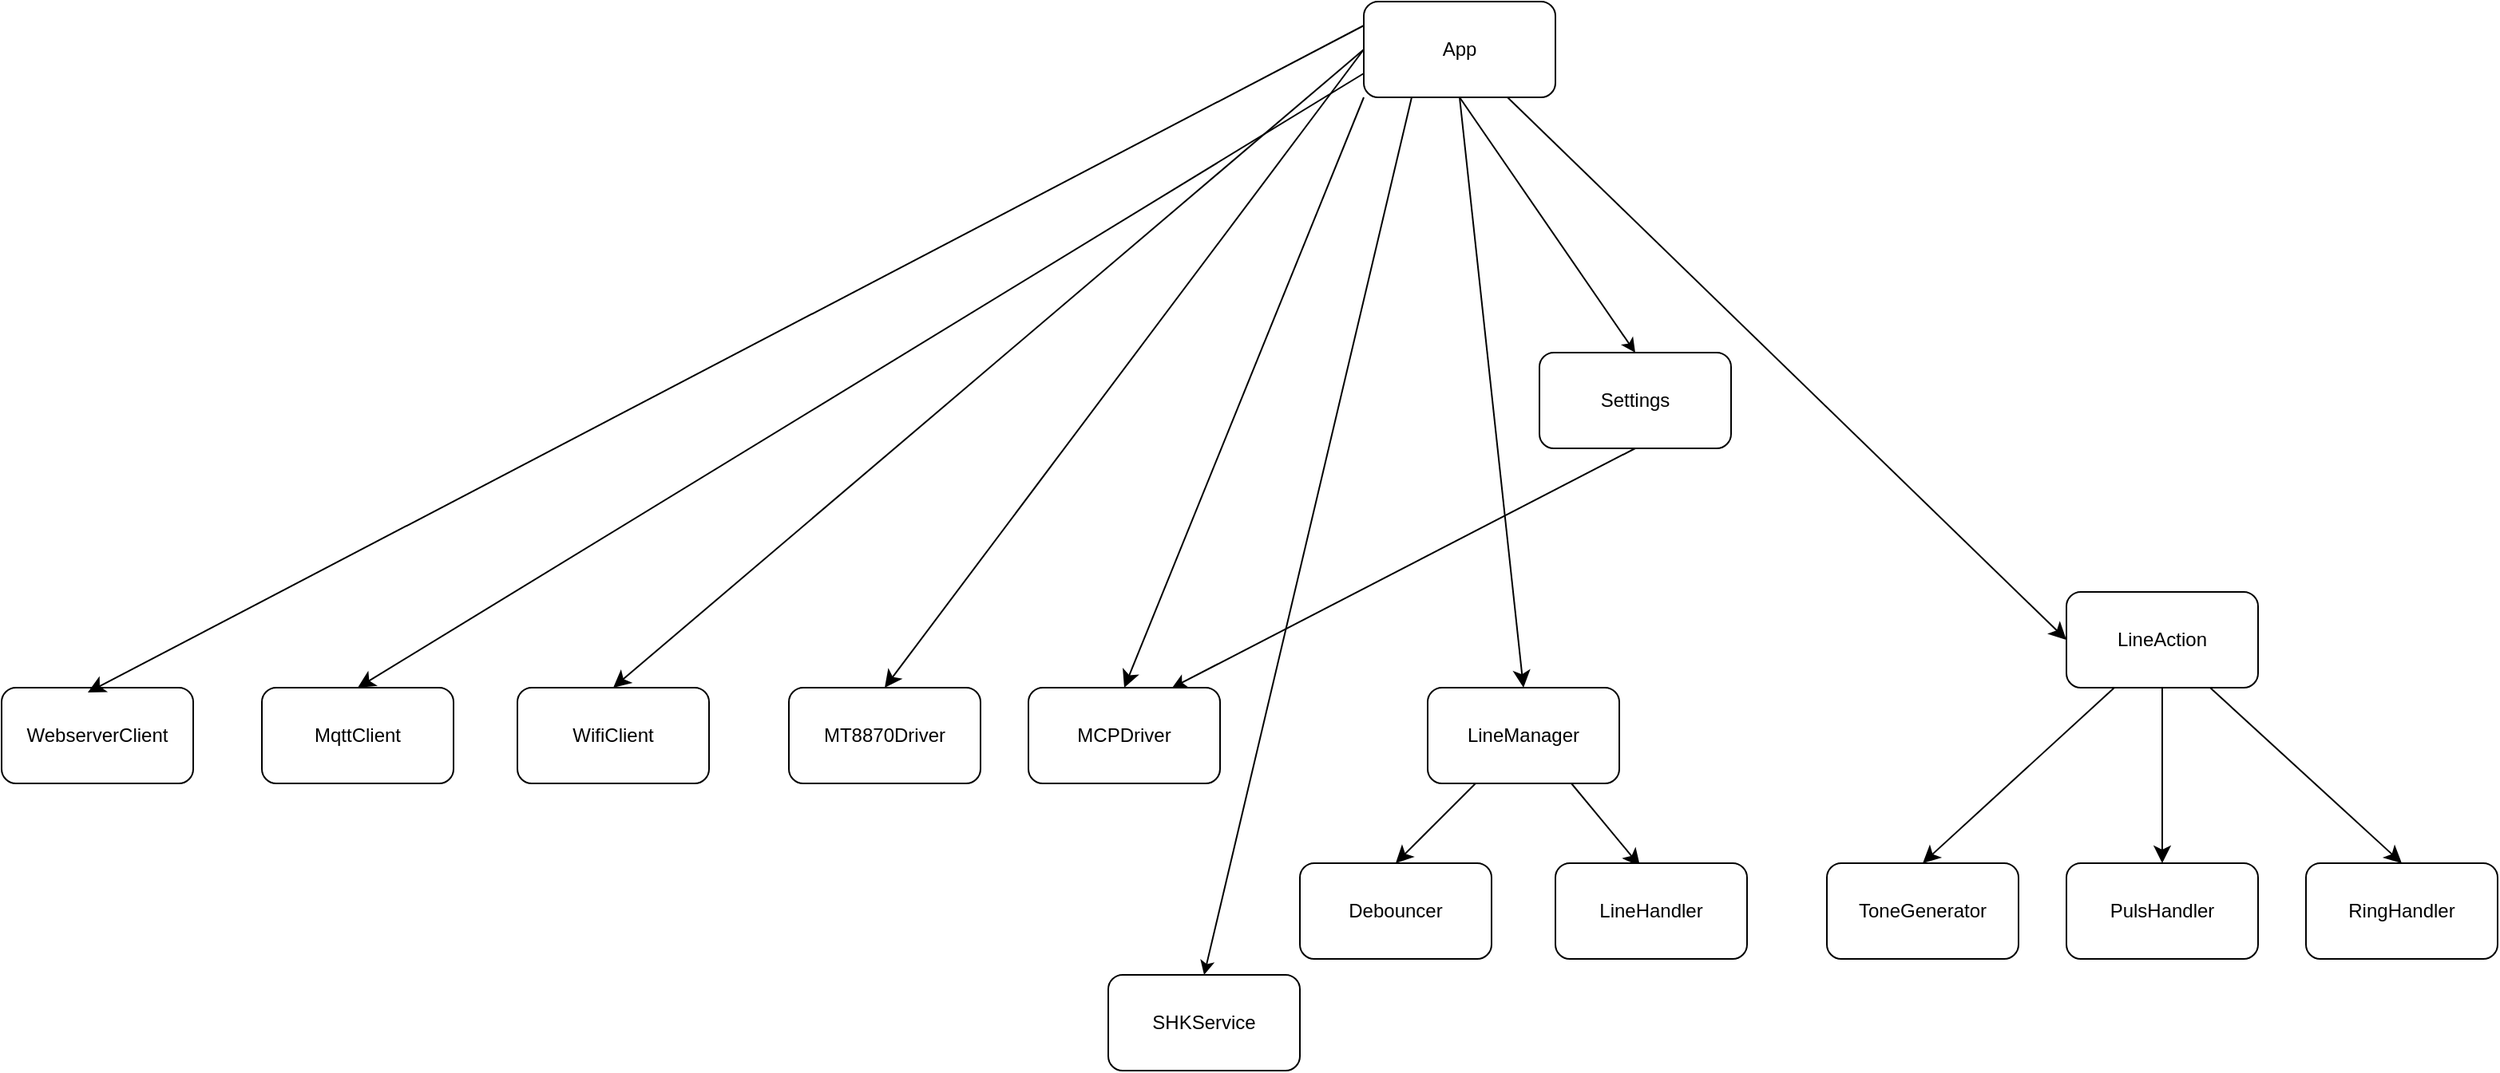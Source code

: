 <mxfile>
    <diagram name="Sida-1" id="AW1izTDlbWbokOlA4s77">
        <mxGraphModel dx="1460" dy="1840" grid="1" gridSize="10" guides="1" tooltips="1" connect="1" arrows="1" fold="1" page="1" pageScale="1" pageWidth="827" pageHeight="1169" math="0" shadow="0">
            <root>
                <mxCell id="0"/>
                <mxCell id="1" parent="0"/>
                <mxCell id="Wb3VpCRKg6N2nYVyIfHQ-8" style="edgeStyle=none;curved=1;rounded=0;orthogonalLoop=1;jettySize=auto;html=1;exitX=0.5;exitY=1;exitDx=0;exitDy=0;entryX=0.5;entryY=0;entryDx=0;entryDy=0;fontSize=12;startSize=8;endSize=8;" parent="1" source="Wb3VpCRKg6N2nYVyIfHQ-1" target="Wb3VpCRKg6N2nYVyIfHQ-3" edge="1">
                    <mxGeometry relative="1" as="geometry"/>
                </mxCell>
                <mxCell id="Wb3VpCRKg6N2nYVyIfHQ-9" style="edgeStyle=none;curved=1;rounded=0;orthogonalLoop=1;jettySize=auto;html=1;exitX=0;exitY=1;exitDx=0;exitDy=0;entryX=0.5;entryY=0;entryDx=0;entryDy=0;fontSize=12;startSize=8;endSize=8;" parent="1" source="Wb3VpCRKg6N2nYVyIfHQ-1" target="Wb3VpCRKg6N2nYVyIfHQ-2" edge="1">
                    <mxGeometry relative="1" as="geometry"/>
                </mxCell>
                <mxCell id="Wb3VpCRKg6N2nYVyIfHQ-10" style="edgeStyle=none;curved=1;rounded=0;orthogonalLoop=1;jettySize=auto;html=1;exitX=0.75;exitY=1;exitDx=0;exitDy=0;entryX=0;entryY=0.5;entryDx=0;entryDy=0;fontSize=12;startSize=8;endSize=8;" parent="1" source="Wb3VpCRKg6N2nYVyIfHQ-1" target="Wb3VpCRKg6N2nYVyIfHQ-4" edge="1">
                    <mxGeometry relative="1" as="geometry"/>
                </mxCell>
                <mxCell id="Wb3VpCRKg6N2nYVyIfHQ-25" style="edgeStyle=none;curved=1;rounded=0;orthogonalLoop=1;jettySize=auto;html=1;exitX=0;exitY=0.5;exitDx=0;exitDy=0;entryX=0.5;entryY=0;entryDx=0;entryDy=0;fontSize=12;startSize=8;endSize=8;" parent="1" source="Wb3VpCRKg6N2nYVyIfHQ-1" target="Wb3VpCRKg6N2nYVyIfHQ-24" edge="1">
                    <mxGeometry relative="1" as="geometry"/>
                </mxCell>
                <mxCell id="Wb3VpCRKg6N2nYVyIfHQ-30" style="edgeStyle=none;curved=1;rounded=0;orthogonalLoop=1;jettySize=auto;html=1;exitX=0;exitY=0.5;exitDx=0;exitDy=0;entryX=0.5;entryY=0;entryDx=0;entryDy=0;fontSize=12;startSize=8;endSize=8;" parent="1" source="Wb3VpCRKg6N2nYVyIfHQ-1" target="Wb3VpCRKg6N2nYVyIfHQ-27" edge="1">
                    <mxGeometry relative="1" as="geometry"/>
                </mxCell>
                <mxCell id="Wb3VpCRKg6N2nYVyIfHQ-31" style="edgeStyle=none;curved=1;rounded=0;orthogonalLoop=1;jettySize=auto;html=1;exitX=0;exitY=0.75;exitDx=0;exitDy=0;entryX=0.5;entryY=0;entryDx=0;entryDy=0;fontSize=12;startSize=8;endSize=8;" parent="1" source="Wb3VpCRKg6N2nYVyIfHQ-1" target="Wb3VpCRKg6N2nYVyIfHQ-28" edge="1">
                    <mxGeometry relative="1" as="geometry"/>
                </mxCell>
                <mxCell id="3" style="edgeStyle=none;html=1;exitX=0.25;exitY=1;exitDx=0;exitDy=0;entryX=0.5;entryY=0;entryDx=0;entryDy=0;" edge="1" parent="1" source="Wb3VpCRKg6N2nYVyIfHQ-1" target="2">
                    <mxGeometry relative="1" as="geometry"/>
                </mxCell>
                <mxCell id="6" style="edgeStyle=none;html=1;exitX=0.5;exitY=1;exitDx=0;exitDy=0;entryX=0.5;entryY=0;entryDx=0;entryDy=0;" edge="1" parent="1" source="Wb3VpCRKg6N2nYVyIfHQ-1" target="5">
                    <mxGeometry relative="1" as="geometry"/>
                </mxCell>
                <mxCell id="Wb3VpCRKg6N2nYVyIfHQ-1" value="App" style="rounded=1;whiteSpace=wrap;html=1;" parent="1" vertex="1">
                    <mxGeometry x="440" y="-190" width="120" height="60" as="geometry"/>
                </mxCell>
                <mxCell id="Wb3VpCRKg6N2nYVyIfHQ-2" value="MCPDriver" style="rounded=1;whiteSpace=wrap;html=1;" parent="1" vertex="1">
                    <mxGeometry x="230" y="240" width="120" height="60" as="geometry"/>
                </mxCell>
                <mxCell id="Wb3VpCRKg6N2nYVyIfHQ-18" style="edgeStyle=none;curved=1;rounded=0;orthogonalLoop=1;jettySize=auto;html=1;exitX=0.75;exitY=1;exitDx=0;exitDy=0;fontSize=12;startSize=8;endSize=8;entryX=0.442;entryY=0.033;entryDx=0;entryDy=0;entryPerimeter=0;" parent="1" source="Wb3VpCRKg6N2nYVyIfHQ-3" target="Wb3VpCRKg6N2nYVyIfHQ-16" edge="1">
                    <mxGeometry relative="1" as="geometry"/>
                </mxCell>
                <mxCell id="Wb3VpCRKg6N2nYVyIfHQ-20" style="edgeStyle=none;curved=1;rounded=0;orthogonalLoop=1;jettySize=auto;html=1;exitX=0.25;exitY=1;exitDx=0;exitDy=0;entryX=0.5;entryY=0;entryDx=0;entryDy=0;fontSize=12;startSize=8;endSize=8;" parent="1" source="Wb3VpCRKg6N2nYVyIfHQ-3" target="Wb3VpCRKg6N2nYVyIfHQ-6" edge="1">
                    <mxGeometry relative="1" as="geometry"/>
                </mxCell>
                <mxCell id="Wb3VpCRKg6N2nYVyIfHQ-3" value="LineManager" style="rounded=1;whiteSpace=wrap;html=1;" parent="1" vertex="1">
                    <mxGeometry x="480" y="240" width="120" height="60" as="geometry"/>
                </mxCell>
                <mxCell id="Wb3VpCRKg6N2nYVyIfHQ-12" style="edgeStyle=none;curved=1;rounded=0;orthogonalLoop=1;jettySize=auto;html=1;exitX=0.25;exitY=1;exitDx=0;exitDy=0;fontSize=12;startSize=8;endSize=8;entryX=0.5;entryY=0;entryDx=0;entryDy=0;" parent="1" source="Wb3VpCRKg6N2nYVyIfHQ-4" target="Wb3VpCRKg6N2nYVyIfHQ-5" edge="1">
                    <mxGeometry relative="1" as="geometry"/>
                </mxCell>
                <mxCell id="Wb3VpCRKg6N2nYVyIfHQ-15" style="edgeStyle=none;curved=1;rounded=0;orthogonalLoop=1;jettySize=auto;html=1;exitX=0.75;exitY=1;exitDx=0;exitDy=0;entryX=0.5;entryY=0;entryDx=0;entryDy=0;fontSize=12;startSize=8;endSize=8;" parent="1" source="Wb3VpCRKg6N2nYVyIfHQ-4" target="Wb3VpCRKg6N2nYVyIfHQ-14" edge="1">
                    <mxGeometry relative="1" as="geometry"/>
                </mxCell>
                <mxCell id="Wb3VpCRKg6N2nYVyIfHQ-17" style="edgeStyle=none;curved=1;rounded=0;orthogonalLoop=1;jettySize=auto;html=1;exitX=0.5;exitY=1;exitDx=0;exitDy=0;entryX=0.5;entryY=0;entryDx=0;entryDy=0;fontSize=12;startSize=8;endSize=8;" parent="1" source="Wb3VpCRKg6N2nYVyIfHQ-4" target="Wb3VpCRKg6N2nYVyIfHQ-7" edge="1">
                    <mxGeometry relative="1" as="geometry"/>
                </mxCell>
                <mxCell id="Wb3VpCRKg6N2nYVyIfHQ-4" value="LineAction" style="rounded=1;whiteSpace=wrap;html=1;" parent="1" vertex="1">
                    <mxGeometry x="880" y="180" width="120" height="60" as="geometry"/>
                </mxCell>
                <mxCell id="Wb3VpCRKg6N2nYVyIfHQ-5" value="ToneGenerator" style="rounded=1;whiteSpace=wrap;html=1;" parent="1" vertex="1">
                    <mxGeometry x="730" y="350" width="120" height="60" as="geometry"/>
                </mxCell>
                <mxCell id="Wb3VpCRKg6N2nYVyIfHQ-6" value="Debouncer" style="rounded=1;whiteSpace=wrap;html=1;" parent="1" vertex="1">
                    <mxGeometry x="400" y="350" width="120" height="60" as="geometry"/>
                </mxCell>
                <mxCell id="Wb3VpCRKg6N2nYVyIfHQ-7" value="PulsHandler" style="rounded=1;whiteSpace=wrap;html=1;" parent="1" vertex="1">
                    <mxGeometry x="880" y="350" width="120" height="60" as="geometry"/>
                </mxCell>
                <mxCell id="Wb3VpCRKg6N2nYVyIfHQ-14" value="RingHandler" style="rounded=1;whiteSpace=wrap;html=1;" parent="1" vertex="1">
                    <mxGeometry x="1030" y="350" width="120" height="60" as="geometry"/>
                </mxCell>
                <mxCell id="Wb3VpCRKg6N2nYVyIfHQ-16" value="LineHandler" style="rounded=1;whiteSpace=wrap;html=1;" parent="1" vertex="1">
                    <mxGeometry x="560" y="350" width="120" height="60" as="geometry"/>
                </mxCell>
                <mxCell id="Wb3VpCRKg6N2nYVyIfHQ-24" value="MT8870Driver" style="rounded=1;whiteSpace=wrap;html=1;" parent="1" vertex="1">
                    <mxGeometry x="80" y="240" width="120" height="60" as="geometry"/>
                </mxCell>
                <mxCell id="Wb3VpCRKg6N2nYVyIfHQ-27" value="WifiClient" style="rounded=1;whiteSpace=wrap;html=1;" parent="1" vertex="1">
                    <mxGeometry x="-90" y="240" width="120" height="60" as="geometry"/>
                </mxCell>
                <mxCell id="Wb3VpCRKg6N2nYVyIfHQ-28" value="MqttClient" style="rounded=1;whiteSpace=wrap;html=1;" parent="1" vertex="1">
                    <mxGeometry x="-250" y="240" width="120" height="60" as="geometry"/>
                </mxCell>
                <mxCell id="Wb3VpCRKg6N2nYVyIfHQ-29" value="WebserverClient" style="rounded=1;whiteSpace=wrap;html=1;" parent="1" vertex="1">
                    <mxGeometry x="-413" y="240" width="120" height="60" as="geometry"/>
                </mxCell>
                <mxCell id="Wb3VpCRKg6N2nYVyIfHQ-32" style="edgeStyle=none;curved=1;rounded=0;orthogonalLoop=1;jettySize=auto;html=1;exitX=0;exitY=0.25;exitDx=0;exitDy=0;entryX=0.45;entryY=0.05;entryDx=0;entryDy=0;entryPerimeter=0;fontSize=12;startSize=8;endSize=8;" parent="1" source="Wb3VpCRKg6N2nYVyIfHQ-1" target="Wb3VpCRKg6N2nYVyIfHQ-29" edge="1">
                    <mxGeometry relative="1" as="geometry"/>
                </mxCell>
                <mxCell id="2" value="SHKService" style="rounded=1;whiteSpace=wrap;html=1;" parent="1" vertex="1">
                    <mxGeometry x="280" y="420" width="120" height="60" as="geometry"/>
                </mxCell>
                <mxCell id="7" style="edgeStyle=none;html=1;exitX=0.5;exitY=1;exitDx=0;exitDy=0;entryX=0.75;entryY=0;entryDx=0;entryDy=0;" edge="1" parent="1" source="5" target="Wb3VpCRKg6N2nYVyIfHQ-2">
                    <mxGeometry relative="1" as="geometry"/>
                </mxCell>
                <mxCell id="5" value="Settings" style="rounded=1;whiteSpace=wrap;html=1;" vertex="1" parent="1">
                    <mxGeometry x="550" y="30" width="120" height="60" as="geometry"/>
                </mxCell>
            </root>
        </mxGraphModel>
    </diagram>
</mxfile>